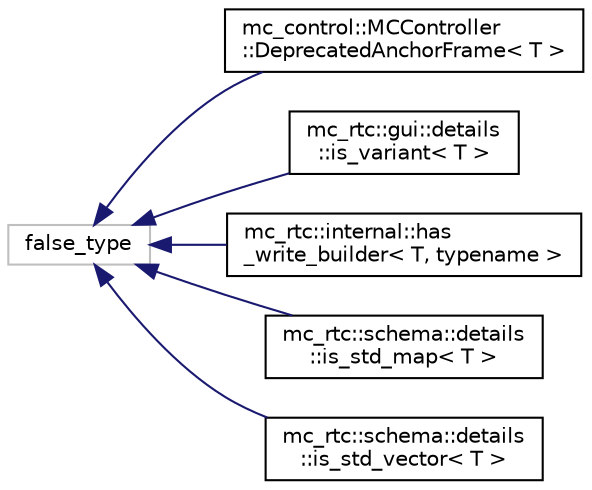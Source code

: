 digraph "Graphical Class Hierarchy"
{
 // INTERACTIVE_SVG=YES
 // LATEX_PDF_SIZE
  edge [fontname="Helvetica",fontsize="10",labelfontname="Helvetica",labelfontsize="10"];
  node [fontname="Helvetica",fontsize="10",shape=record];
  rankdir="LR";
  Node354 [label="false_type",height=0.2,width=0.4,color="grey75", fillcolor="white", style="filled",tooltip=" "];
  Node354 -> Node0 [dir="back",color="midnightblue",fontsize="10",style="solid",fontname="Helvetica"];
  Node0 [label="mc_control::MCController\l::DeprecatedAnchorFrame\< T \>",height=0.2,width=0.4,color="black", fillcolor="white", style="filled",URL="$structmc__control_1_1MCController_1_1DeprecatedAnchorFrame.html",tooltip=" "];
  Node354 -> Node356 [dir="back",color="midnightblue",fontsize="10",style="solid",fontname="Helvetica"];
  Node356 [label="mc_rtc::gui::details\l::is_variant\< T \>",height=0.2,width=0.4,color="black", fillcolor="white", style="filled",URL="$structmc__rtc_1_1gui_1_1details_1_1is__variant.html",tooltip=" "];
  Node354 -> Node357 [dir="back",color="midnightblue",fontsize="10",style="solid",fontname="Helvetica"];
  Node357 [label="mc_rtc::internal::has\l_write_builder\< T, typename \>",height=0.2,width=0.4,color="black", fillcolor="white", style="filled",URL="$structmc__rtc_1_1internal_1_1has__write__builder.html",tooltip=" "];
  Node354 -> Node358 [dir="back",color="midnightblue",fontsize="10",style="solid",fontname="Helvetica"];
  Node358 [label="mc_rtc::schema::details\l::is_std_map\< T \>",height=0.2,width=0.4,color="black", fillcolor="white", style="filled",URL="$structmc__rtc_1_1schema_1_1details_1_1is__std__map.html",tooltip=" "];
  Node354 -> Node359 [dir="back",color="midnightblue",fontsize="10",style="solid",fontname="Helvetica"];
  Node359 [label="mc_rtc::schema::details\l::is_std_vector\< T \>",height=0.2,width=0.4,color="black", fillcolor="white", style="filled",URL="$structmc__rtc_1_1schema_1_1details_1_1is__std__vector.html",tooltip=" "];
}
